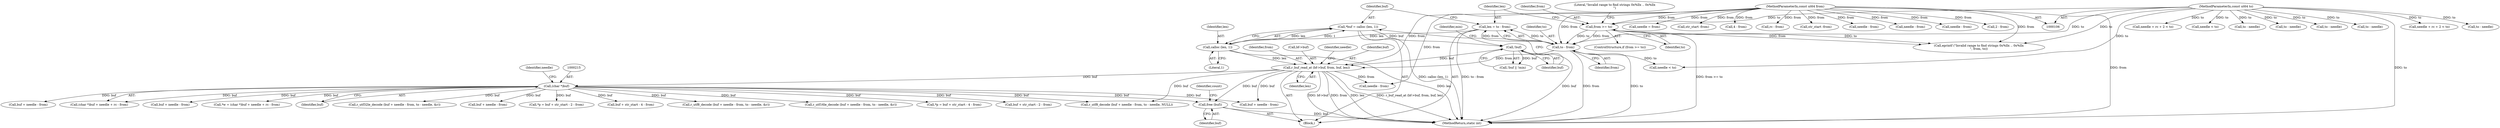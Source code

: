digraph "0_radare2_3fcf41ed96ffa25b38029449520c8d0a198745f3@API" {
"1000701" [label="(Call,free (buf))"];
"1000214" [label="(Call,(char *)buf)"];
"1000174" [label="(Call,r_buf_read_at (bf->buf, from, buf, len))"];
"1000155" [label="(Call,to - from)"];
"1000141" [label="(Call,from >= to)"];
"1000110" [label="(MethodParameterIn,const ut64 from)"];
"1000111" [label="(MethodParameterIn,const ut64 to)"];
"1000166" [label="(Call,!buf)"];
"1000159" [label="(Call,*buf = calloc (len, 1))"];
"1000161" [label="(Call,calloc (len, 1))"];
"1000153" [label="(Call,len = to - from)"];
"1000189" [label="(Call,buf + needle - from)"];
"1000644" [label="(Call,*p = buf + str_start - 4 - from)"];
"1000142" [label="(Identifier,from)"];
"1000111" [label="(MethodParameterIn,const ut64 to)"];
"1000277" [label="(Call,needle + rc + 2 < to)"];
"1000705" [label="(MethodReturn,static int)"];
"1000117" [label="(Call,needle = from)"];
"1000638" [label="(Call,str_start -from)"];
"1000650" [label="(Call,4 - from)"];
"1000355" [label="(Call,to - needle)"];
"1000611" [label="(Call,buf + str_start - 2 - from)"];
"1000219" [label="(Call,rc - from)"];
"1000182" [label="(Call,needle < to)"];
"1000145" [label="(Call,eprintf (\"Invalid range to find strings 0x%llx .. 0x%llx\n\", from, to))"];
"1000179" [label="(Identifier,buf)"];
"1000235" [label="(Call,needle + rc + 2 < to)"];
"1000163" [label="(Literal,1)"];
"1000332" [label="(Call,needle < to)"];
"1000157" [label="(Identifier,from)"];
"1000167" [label="(Identifier,buf)"];
"1000375" [label="(Call,buf + needle - from)"];
"1000110" [label="(MethodParameterIn,const ut64 from)"];
"1000180" [label="(Identifier,len)"];
"1000194" [label="(Call,to - needle)"];
"1000166" [label="(Call,!buf)"];
"1000380" [label="(Call,to - needle)"];
"1000174" [label="(Call,r_buf_read_at (bf->buf, from, buf, len))"];
"1000213" [label="(Call,(char *)buf + needle + rc - from)"];
"1000113" [label="(Block,)"];
"1000178" [label="(Identifier,from)"];
"1000141" [label="(Call,from >= to)"];
"1000603" [label="(Call,str_start -from)"];
"1000191" [label="(Call,needle - from)"];
"1000701" [label="(Call,free (buf))"];
"1000398" [label="(Call,buf + needle - from)"];
"1000156" [label="(Identifier,to)"];
"1000211" [label="(Call,*w = (char *)buf + needle + rc - from)"];
"1000216" [label="(Identifier,buf)"];
"1000349" [label="(Call,r_utf32le_decode (buf + needle - from, to - needle, &r))"];
"1000704" [label="(Identifier,count)"];
"1000159" [label="(Call,*buf = calloc (len, 1))"];
"1000377" [label="(Call,needle - from)"];
"1000165" [label="(Call,!buf || !min)"];
"1000400" [label="(Call,needle - from)"];
"1000175" [label="(Call,bf->buf)"];
"1000350" [label="(Call,buf + needle - from)"];
"1000352" [label="(Call,needle - from)"];
"1000161" [label="(Call,calloc (len, 1))"];
"1000183" [label="(Identifier,needle)"];
"1000224" [label="(Call,to - needle)"];
"1000218" [label="(Identifier,needle)"];
"1000214" [label="(Call,(char *)buf)"];
"1000403" [label="(Call,to - needle)"];
"1000609" [label="(Call,*p = buf + str_start - 2 - from)"];
"1000646" [label="(Call,buf + str_start - 4 - from)"];
"1000397" [label="(Call,r_utf8_decode (buf + needle - from, to - needle, &r))"];
"1000155" [label="(Call,to - from)"];
"1000169" [label="(Identifier,min)"];
"1000154" [label="(Identifier,len)"];
"1000702" [label="(Identifier,buf)"];
"1000143" [label="(Identifier,to)"];
"1000160" [label="(Identifier,buf)"];
"1000162" [label="(Identifier,len)"];
"1000146" [label="(Literal,\"Invalid range to find strings 0x%llx .. 0x%llx\n\")"];
"1000153" [label="(Call,len = to - from)"];
"1000374" [label="(Call,r_utf16le_decode (buf + needle - from, to - needle, &r))"];
"1000140" [label="(ControlStructure,if (from >= to))"];
"1000188" [label="(Call,r_utf8_decode (buf + needle - from, to - needle, NULL))"];
"1000615" [label="(Call,2 - from)"];
"1000701" -> "1000113"  [label="AST: "];
"1000701" -> "1000702"  [label="CFG: "];
"1000702" -> "1000701"  [label="AST: "];
"1000704" -> "1000701"  [label="CFG: "];
"1000701" -> "1000705"  [label="DDG: buf"];
"1000214" -> "1000701"  [label="DDG: buf"];
"1000174" -> "1000701"  [label="DDG: buf"];
"1000214" -> "1000213"  [label="AST: "];
"1000214" -> "1000216"  [label="CFG: "];
"1000215" -> "1000214"  [label="AST: "];
"1000216" -> "1000214"  [label="AST: "];
"1000218" -> "1000214"  [label="CFG: "];
"1000214" -> "1000188"  [label="DDG: buf"];
"1000214" -> "1000189"  [label="DDG: buf"];
"1000214" -> "1000211"  [label="DDG: buf"];
"1000214" -> "1000213"  [label="DDG: buf"];
"1000174" -> "1000214"  [label="DDG: buf"];
"1000214" -> "1000349"  [label="DDG: buf"];
"1000214" -> "1000350"  [label="DDG: buf"];
"1000214" -> "1000374"  [label="DDG: buf"];
"1000214" -> "1000375"  [label="DDG: buf"];
"1000214" -> "1000397"  [label="DDG: buf"];
"1000214" -> "1000398"  [label="DDG: buf"];
"1000214" -> "1000609"  [label="DDG: buf"];
"1000214" -> "1000611"  [label="DDG: buf"];
"1000214" -> "1000644"  [label="DDG: buf"];
"1000214" -> "1000646"  [label="DDG: buf"];
"1000174" -> "1000113"  [label="AST: "];
"1000174" -> "1000180"  [label="CFG: "];
"1000175" -> "1000174"  [label="AST: "];
"1000178" -> "1000174"  [label="AST: "];
"1000179" -> "1000174"  [label="AST: "];
"1000180" -> "1000174"  [label="AST: "];
"1000183" -> "1000174"  [label="CFG: "];
"1000174" -> "1000705"  [label="DDG: from"];
"1000174" -> "1000705"  [label="DDG: len"];
"1000174" -> "1000705"  [label="DDG: r_buf_read_at (bf->buf, from, buf, len)"];
"1000174" -> "1000705"  [label="DDG: bf->buf"];
"1000155" -> "1000174"  [label="DDG: from"];
"1000110" -> "1000174"  [label="DDG: from"];
"1000166" -> "1000174"  [label="DDG: buf"];
"1000161" -> "1000174"  [label="DDG: len"];
"1000174" -> "1000188"  [label="DDG: buf"];
"1000174" -> "1000189"  [label="DDG: buf"];
"1000174" -> "1000191"  [label="DDG: from"];
"1000155" -> "1000153"  [label="AST: "];
"1000155" -> "1000157"  [label="CFG: "];
"1000156" -> "1000155"  [label="AST: "];
"1000157" -> "1000155"  [label="AST: "];
"1000153" -> "1000155"  [label="CFG: "];
"1000155" -> "1000705"  [label="DDG: from"];
"1000155" -> "1000705"  [label="DDG: to"];
"1000155" -> "1000153"  [label="DDG: to"];
"1000155" -> "1000153"  [label="DDG: from"];
"1000141" -> "1000155"  [label="DDG: to"];
"1000141" -> "1000155"  [label="DDG: from"];
"1000111" -> "1000155"  [label="DDG: to"];
"1000110" -> "1000155"  [label="DDG: from"];
"1000155" -> "1000182"  [label="DDG: to"];
"1000141" -> "1000140"  [label="AST: "];
"1000141" -> "1000143"  [label="CFG: "];
"1000142" -> "1000141"  [label="AST: "];
"1000143" -> "1000141"  [label="AST: "];
"1000146" -> "1000141"  [label="CFG: "];
"1000154" -> "1000141"  [label="CFG: "];
"1000141" -> "1000705"  [label="DDG: from >= to"];
"1000110" -> "1000141"  [label="DDG: from"];
"1000111" -> "1000141"  [label="DDG: to"];
"1000141" -> "1000145"  [label="DDG: from"];
"1000141" -> "1000145"  [label="DDG: to"];
"1000110" -> "1000106"  [label="AST: "];
"1000110" -> "1000705"  [label="DDG: from"];
"1000110" -> "1000117"  [label="DDG: from"];
"1000110" -> "1000145"  [label="DDG: from"];
"1000110" -> "1000191"  [label="DDG: from"];
"1000110" -> "1000219"  [label="DDG: from"];
"1000110" -> "1000352"  [label="DDG: from"];
"1000110" -> "1000377"  [label="DDG: from"];
"1000110" -> "1000400"  [label="DDG: from"];
"1000110" -> "1000603"  [label="DDG: from"];
"1000110" -> "1000615"  [label="DDG: from"];
"1000110" -> "1000638"  [label="DDG: from"];
"1000110" -> "1000650"  [label="DDG: from"];
"1000111" -> "1000106"  [label="AST: "];
"1000111" -> "1000705"  [label="DDG: to"];
"1000111" -> "1000145"  [label="DDG: to"];
"1000111" -> "1000182"  [label="DDG: to"];
"1000111" -> "1000194"  [label="DDG: to"];
"1000111" -> "1000224"  [label="DDG: to"];
"1000111" -> "1000235"  [label="DDG: to"];
"1000111" -> "1000277"  [label="DDG: to"];
"1000111" -> "1000332"  [label="DDG: to"];
"1000111" -> "1000355"  [label="DDG: to"];
"1000111" -> "1000380"  [label="DDG: to"];
"1000111" -> "1000403"  [label="DDG: to"];
"1000166" -> "1000165"  [label="AST: "];
"1000166" -> "1000167"  [label="CFG: "];
"1000167" -> "1000166"  [label="AST: "];
"1000169" -> "1000166"  [label="CFG: "];
"1000165" -> "1000166"  [label="CFG: "];
"1000166" -> "1000705"  [label="DDG: buf"];
"1000166" -> "1000165"  [label="DDG: buf"];
"1000159" -> "1000166"  [label="DDG: buf"];
"1000159" -> "1000113"  [label="AST: "];
"1000159" -> "1000161"  [label="CFG: "];
"1000160" -> "1000159"  [label="AST: "];
"1000161" -> "1000159"  [label="AST: "];
"1000167" -> "1000159"  [label="CFG: "];
"1000159" -> "1000705"  [label="DDG: calloc (len, 1)"];
"1000161" -> "1000159"  [label="DDG: len"];
"1000161" -> "1000159"  [label="DDG: 1"];
"1000161" -> "1000163"  [label="CFG: "];
"1000162" -> "1000161"  [label="AST: "];
"1000163" -> "1000161"  [label="AST: "];
"1000161" -> "1000705"  [label="DDG: len"];
"1000153" -> "1000161"  [label="DDG: len"];
"1000153" -> "1000113"  [label="AST: "];
"1000154" -> "1000153"  [label="AST: "];
"1000160" -> "1000153"  [label="CFG: "];
"1000153" -> "1000705"  [label="DDG: to - from"];
}
